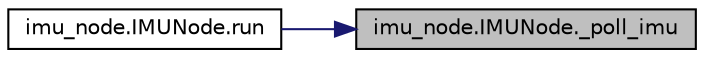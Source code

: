 digraph "imu_node.IMUNode._poll_imu"
{
 // LATEX_PDF_SIZE
  edge [fontname="Helvetica",fontsize="10",labelfontname="Helvetica",labelfontsize="10"];
  node [fontname="Helvetica",fontsize="10",shape=record];
  rankdir="RL";
  Node1 [label="imu_node.IMUNode._poll_imu",height=0.2,width=0.4,color="black", fillcolor="grey75", style="filled", fontcolor="black",tooltip=" "];
  Node1 -> Node2 [dir="back",color="midnightblue",fontsize="10",style="solid",fontname="Helvetica"];
  Node2 [label="imu_node.IMUNode.run",height=0.2,width=0.4,color="black", fillcolor="white", style="filled",URL="$classimu__node_1_1_i_m_u_node.html#ad68b0d0915e5a69e4b246c4616937669",tooltip=" "];
}
